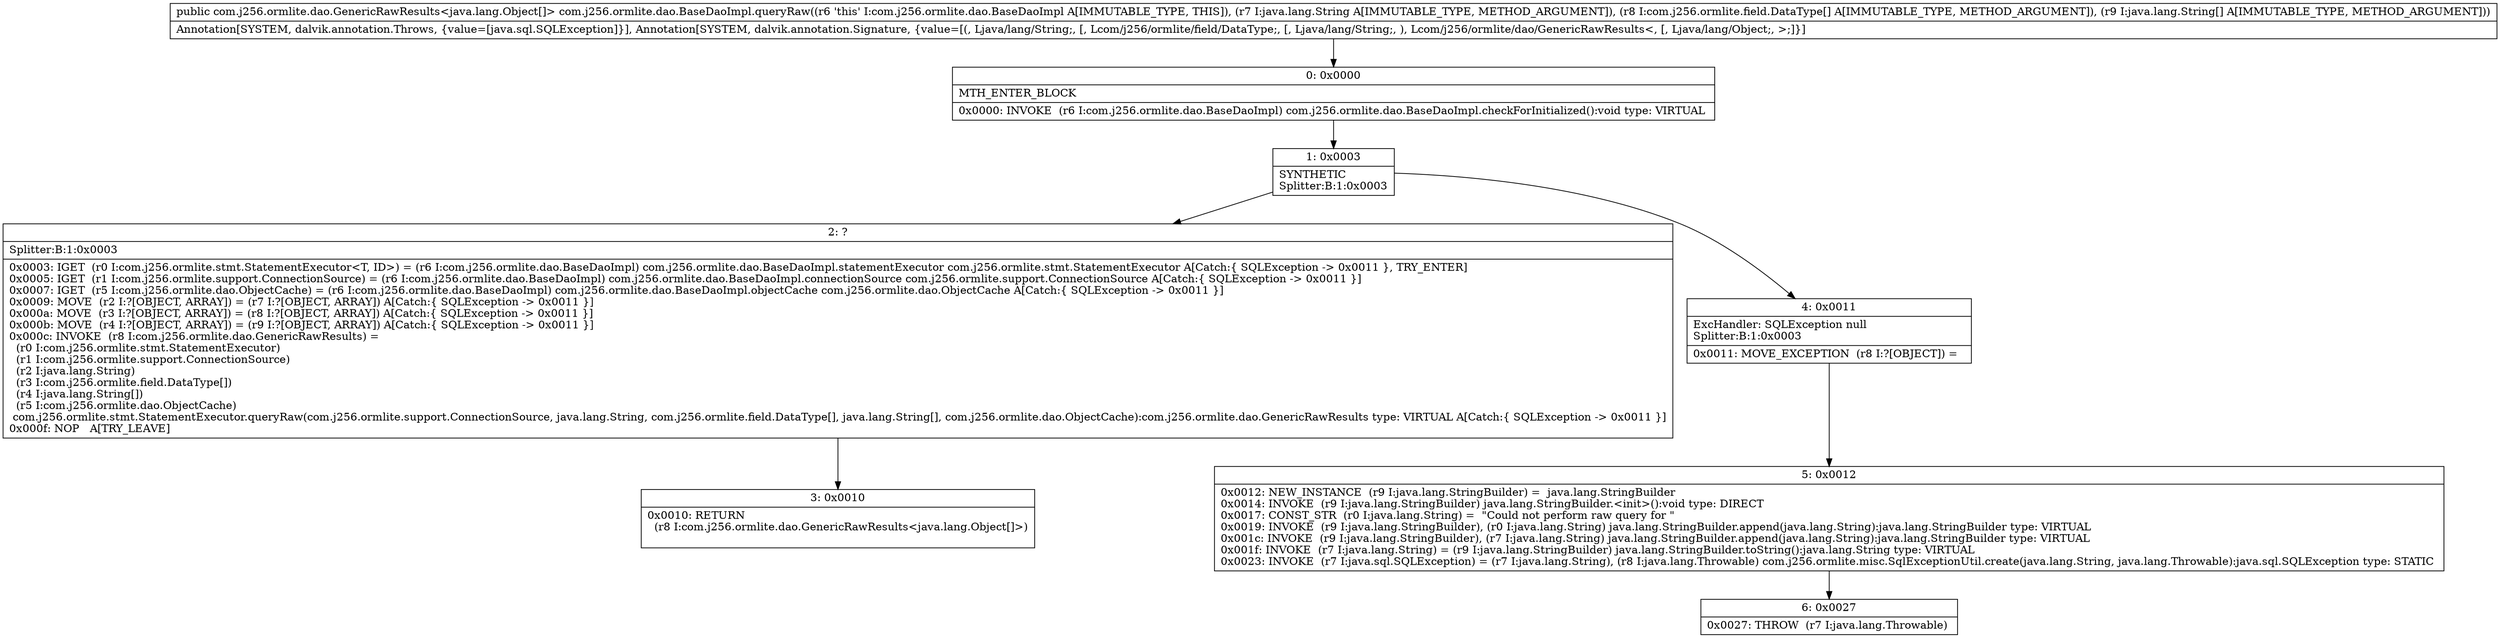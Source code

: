 digraph "CFG forcom.j256.ormlite.dao.BaseDaoImpl.queryRaw(Ljava\/lang\/String;[Lcom\/j256\/ormlite\/field\/DataType;[Ljava\/lang\/String;)Lcom\/j256\/ormlite\/dao\/GenericRawResults;" {
Node_0 [shape=record,label="{0\:\ 0x0000|MTH_ENTER_BLOCK\l|0x0000: INVOKE  (r6 I:com.j256.ormlite.dao.BaseDaoImpl) com.j256.ormlite.dao.BaseDaoImpl.checkForInitialized():void type: VIRTUAL \l}"];
Node_1 [shape=record,label="{1\:\ 0x0003|SYNTHETIC\lSplitter:B:1:0x0003\l}"];
Node_2 [shape=record,label="{2\:\ ?|Splitter:B:1:0x0003\l|0x0003: IGET  (r0 I:com.j256.ormlite.stmt.StatementExecutor\<T, ID\>) = (r6 I:com.j256.ormlite.dao.BaseDaoImpl) com.j256.ormlite.dao.BaseDaoImpl.statementExecutor com.j256.ormlite.stmt.StatementExecutor A[Catch:\{ SQLException \-\> 0x0011 \}, TRY_ENTER]\l0x0005: IGET  (r1 I:com.j256.ormlite.support.ConnectionSource) = (r6 I:com.j256.ormlite.dao.BaseDaoImpl) com.j256.ormlite.dao.BaseDaoImpl.connectionSource com.j256.ormlite.support.ConnectionSource A[Catch:\{ SQLException \-\> 0x0011 \}]\l0x0007: IGET  (r5 I:com.j256.ormlite.dao.ObjectCache) = (r6 I:com.j256.ormlite.dao.BaseDaoImpl) com.j256.ormlite.dao.BaseDaoImpl.objectCache com.j256.ormlite.dao.ObjectCache A[Catch:\{ SQLException \-\> 0x0011 \}]\l0x0009: MOVE  (r2 I:?[OBJECT, ARRAY]) = (r7 I:?[OBJECT, ARRAY]) A[Catch:\{ SQLException \-\> 0x0011 \}]\l0x000a: MOVE  (r3 I:?[OBJECT, ARRAY]) = (r8 I:?[OBJECT, ARRAY]) A[Catch:\{ SQLException \-\> 0x0011 \}]\l0x000b: MOVE  (r4 I:?[OBJECT, ARRAY]) = (r9 I:?[OBJECT, ARRAY]) A[Catch:\{ SQLException \-\> 0x0011 \}]\l0x000c: INVOKE  (r8 I:com.j256.ormlite.dao.GenericRawResults) = \l  (r0 I:com.j256.ormlite.stmt.StatementExecutor)\l  (r1 I:com.j256.ormlite.support.ConnectionSource)\l  (r2 I:java.lang.String)\l  (r3 I:com.j256.ormlite.field.DataType[])\l  (r4 I:java.lang.String[])\l  (r5 I:com.j256.ormlite.dao.ObjectCache)\l com.j256.ormlite.stmt.StatementExecutor.queryRaw(com.j256.ormlite.support.ConnectionSource, java.lang.String, com.j256.ormlite.field.DataType[], java.lang.String[], com.j256.ormlite.dao.ObjectCache):com.j256.ormlite.dao.GenericRawResults type: VIRTUAL A[Catch:\{ SQLException \-\> 0x0011 \}]\l0x000f: NOP   A[TRY_LEAVE]\l}"];
Node_3 [shape=record,label="{3\:\ 0x0010|0x0010: RETURN  \l  (r8 I:com.j256.ormlite.dao.GenericRawResults\<java.lang.Object[]\>)\l \l}"];
Node_4 [shape=record,label="{4\:\ 0x0011|ExcHandler: SQLException null\lSplitter:B:1:0x0003\l|0x0011: MOVE_EXCEPTION  (r8 I:?[OBJECT]) =  \l}"];
Node_5 [shape=record,label="{5\:\ 0x0012|0x0012: NEW_INSTANCE  (r9 I:java.lang.StringBuilder) =  java.lang.StringBuilder \l0x0014: INVOKE  (r9 I:java.lang.StringBuilder) java.lang.StringBuilder.\<init\>():void type: DIRECT \l0x0017: CONST_STR  (r0 I:java.lang.String) =  \"Could not perform raw query for \" \l0x0019: INVOKE  (r9 I:java.lang.StringBuilder), (r0 I:java.lang.String) java.lang.StringBuilder.append(java.lang.String):java.lang.StringBuilder type: VIRTUAL \l0x001c: INVOKE  (r9 I:java.lang.StringBuilder), (r7 I:java.lang.String) java.lang.StringBuilder.append(java.lang.String):java.lang.StringBuilder type: VIRTUAL \l0x001f: INVOKE  (r7 I:java.lang.String) = (r9 I:java.lang.StringBuilder) java.lang.StringBuilder.toString():java.lang.String type: VIRTUAL \l0x0023: INVOKE  (r7 I:java.sql.SQLException) = (r7 I:java.lang.String), (r8 I:java.lang.Throwable) com.j256.ormlite.misc.SqlExceptionUtil.create(java.lang.String, java.lang.Throwable):java.sql.SQLException type: STATIC \l}"];
Node_6 [shape=record,label="{6\:\ 0x0027|0x0027: THROW  (r7 I:java.lang.Throwable) \l}"];
MethodNode[shape=record,label="{public com.j256.ormlite.dao.GenericRawResults\<java.lang.Object[]\> com.j256.ormlite.dao.BaseDaoImpl.queryRaw((r6 'this' I:com.j256.ormlite.dao.BaseDaoImpl A[IMMUTABLE_TYPE, THIS]), (r7 I:java.lang.String A[IMMUTABLE_TYPE, METHOD_ARGUMENT]), (r8 I:com.j256.ormlite.field.DataType[] A[IMMUTABLE_TYPE, METHOD_ARGUMENT]), (r9 I:java.lang.String[] A[IMMUTABLE_TYPE, METHOD_ARGUMENT]))  | Annotation[SYSTEM, dalvik.annotation.Throws, \{value=[java.sql.SQLException]\}], Annotation[SYSTEM, dalvik.annotation.Signature, \{value=[(, Ljava\/lang\/String;, [, Lcom\/j256\/ormlite\/field\/DataType;, [, Ljava\/lang\/String;, ), Lcom\/j256\/ormlite\/dao\/GenericRawResults\<, [, Ljava\/lang\/Object;, \>;]\}]\l}"];
MethodNode -> Node_0;
Node_0 -> Node_1;
Node_1 -> Node_2;
Node_1 -> Node_4;
Node_2 -> Node_3;
Node_4 -> Node_5;
Node_5 -> Node_6;
}

